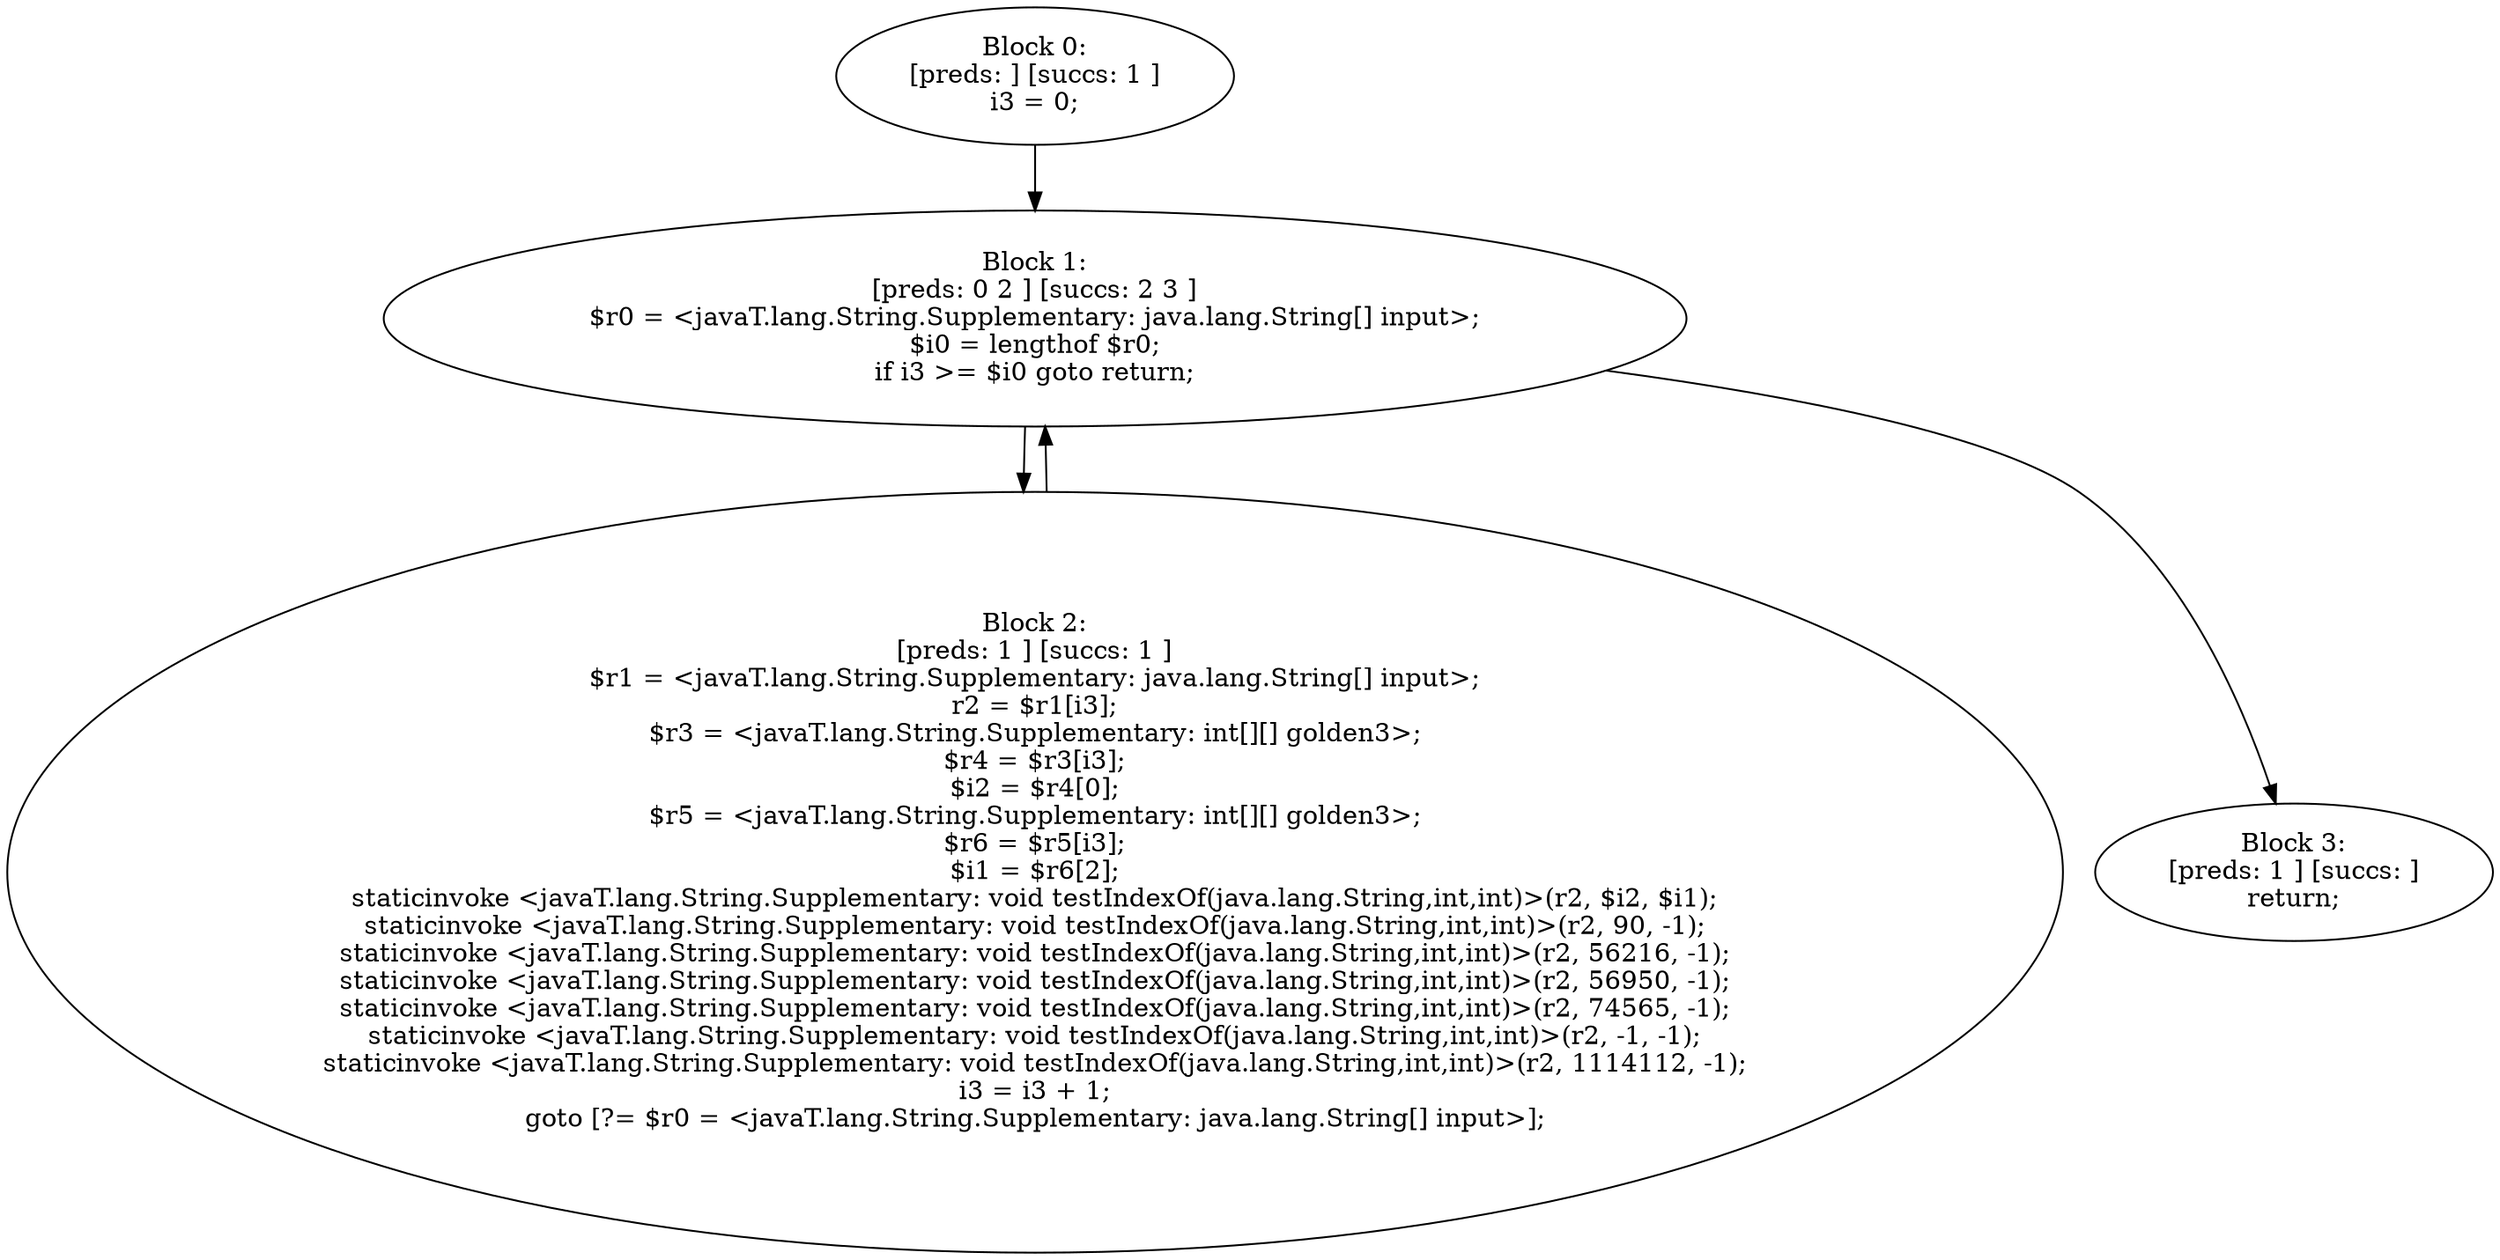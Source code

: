 digraph "unitGraph" {
    "Block 0:
[preds: ] [succs: 1 ]
i3 = 0;
"
    "Block 1:
[preds: 0 2 ] [succs: 2 3 ]
$r0 = <javaT.lang.String.Supplementary: java.lang.String[] input>;
$i0 = lengthof $r0;
if i3 >= $i0 goto return;
"
    "Block 2:
[preds: 1 ] [succs: 1 ]
$r1 = <javaT.lang.String.Supplementary: java.lang.String[] input>;
r2 = $r1[i3];
$r3 = <javaT.lang.String.Supplementary: int[][] golden3>;
$r4 = $r3[i3];
$i2 = $r4[0];
$r5 = <javaT.lang.String.Supplementary: int[][] golden3>;
$r6 = $r5[i3];
$i1 = $r6[2];
staticinvoke <javaT.lang.String.Supplementary: void testIndexOf(java.lang.String,int,int)>(r2, $i2, $i1);
staticinvoke <javaT.lang.String.Supplementary: void testIndexOf(java.lang.String,int,int)>(r2, 90, -1);
staticinvoke <javaT.lang.String.Supplementary: void testIndexOf(java.lang.String,int,int)>(r2, 56216, -1);
staticinvoke <javaT.lang.String.Supplementary: void testIndexOf(java.lang.String,int,int)>(r2, 56950, -1);
staticinvoke <javaT.lang.String.Supplementary: void testIndexOf(java.lang.String,int,int)>(r2, 74565, -1);
staticinvoke <javaT.lang.String.Supplementary: void testIndexOf(java.lang.String,int,int)>(r2, -1, -1);
staticinvoke <javaT.lang.String.Supplementary: void testIndexOf(java.lang.String,int,int)>(r2, 1114112, -1);
i3 = i3 + 1;
goto [?= $r0 = <javaT.lang.String.Supplementary: java.lang.String[] input>];
"
    "Block 3:
[preds: 1 ] [succs: ]
return;
"
    "Block 0:
[preds: ] [succs: 1 ]
i3 = 0;
"->"Block 1:
[preds: 0 2 ] [succs: 2 3 ]
$r0 = <javaT.lang.String.Supplementary: java.lang.String[] input>;
$i0 = lengthof $r0;
if i3 >= $i0 goto return;
";
    "Block 1:
[preds: 0 2 ] [succs: 2 3 ]
$r0 = <javaT.lang.String.Supplementary: java.lang.String[] input>;
$i0 = lengthof $r0;
if i3 >= $i0 goto return;
"->"Block 2:
[preds: 1 ] [succs: 1 ]
$r1 = <javaT.lang.String.Supplementary: java.lang.String[] input>;
r2 = $r1[i3];
$r3 = <javaT.lang.String.Supplementary: int[][] golden3>;
$r4 = $r3[i3];
$i2 = $r4[0];
$r5 = <javaT.lang.String.Supplementary: int[][] golden3>;
$r6 = $r5[i3];
$i1 = $r6[2];
staticinvoke <javaT.lang.String.Supplementary: void testIndexOf(java.lang.String,int,int)>(r2, $i2, $i1);
staticinvoke <javaT.lang.String.Supplementary: void testIndexOf(java.lang.String,int,int)>(r2, 90, -1);
staticinvoke <javaT.lang.String.Supplementary: void testIndexOf(java.lang.String,int,int)>(r2, 56216, -1);
staticinvoke <javaT.lang.String.Supplementary: void testIndexOf(java.lang.String,int,int)>(r2, 56950, -1);
staticinvoke <javaT.lang.String.Supplementary: void testIndexOf(java.lang.String,int,int)>(r2, 74565, -1);
staticinvoke <javaT.lang.String.Supplementary: void testIndexOf(java.lang.String,int,int)>(r2, -1, -1);
staticinvoke <javaT.lang.String.Supplementary: void testIndexOf(java.lang.String,int,int)>(r2, 1114112, -1);
i3 = i3 + 1;
goto [?= $r0 = <javaT.lang.String.Supplementary: java.lang.String[] input>];
";
    "Block 1:
[preds: 0 2 ] [succs: 2 3 ]
$r0 = <javaT.lang.String.Supplementary: java.lang.String[] input>;
$i0 = lengthof $r0;
if i3 >= $i0 goto return;
"->"Block 3:
[preds: 1 ] [succs: ]
return;
";
    "Block 2:
[preds: 1 ] [succs: 1 ]
$r1 = <javaT.lang.String.Supplementary: java.lang.String[] input>;
r2 = $r1[i3];
$r3 = <javaT.lang.String.Supplementary: int[][] golden3>;
$r4 = $r3[i3];
$i2 = $r4[0];
$r5 = <javaT.lang.String.Supplementary: int[][] golden3>;
$r6 = $r5[i3];
$i1 = $r6[2];
staticinvoke <javaT.lang.String.Supplementary: void testIndexOf(java.lang.String,int,int)>(r2, $i2, $i1);
staticinvoke <javaT.lang.String.Supplementary: void testIndexOf(java.lang.String,int,int)>(r2, 90, -1);
staticinvoke <javaT.lang.String.Supplementary: void testIndexOf(java.lang.String,int,int)>(r2, 56216, -1);
staticinvoke <javaT.lang.String.Supplementary: void testIndexOf(java.lang.String,int,int)>(r2, 56950, -1);
staticinvoke <javaT.lang.String.Supplementary: void testIndexOf(java.lang.String,int,int)>(r2, 74565, -1);
staticinvoke <javaT.lang.String.Supplementary: void testIndexOf(java.lang.String,int,int)>(r2, -1, -1);
staticinvoke <javaT.lang.String.Supplementary: void testIndexOf(java.lang.String,int,int)>(r2, 1114112, -1);
i3 = i3 + 1;
goto [?= $r0 = <javaT.lang.String.Supplementary: java.lang.String[] input>];
"->"Block 1:
[preds: 0 2 ] [succs: 2 3 ]
$r0 = <javaT.lang.String.Supplementary: java.lang.String[] input>;
$i0 = lengthof $r0;
if i3 >= $i0 goto return;
";
}
